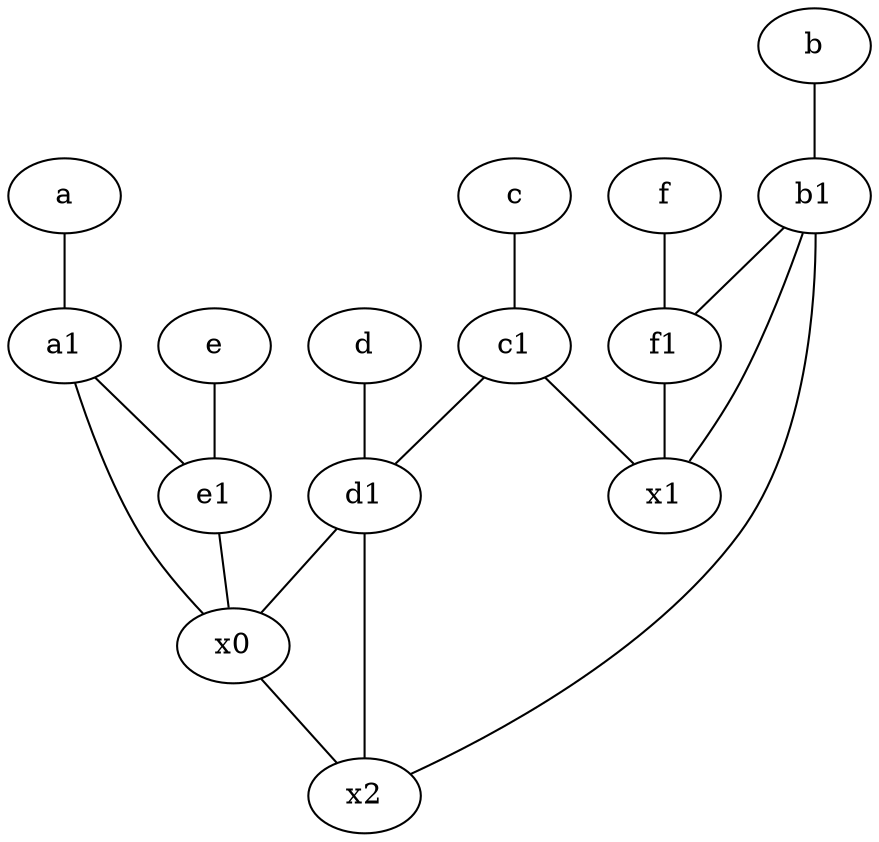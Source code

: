 graph {
	node [labelfontsize=50]
	c1 [labelfontsize=50 pos="4.5,3!"]
	x0 [labelfontsize=50]
	a [labelfontsize=50 pos="8,2!"]
	e1 [labelfontsize=50 pos="7,7!"]
	a1 [labelfontsize=50 pos="8,3!"]
	f [labelfontsize=50 pos="3,9!"]
	d1 [labelfontsize=50 pos="3,5!"]
	c [labelfontsize=50 pos="4.5,2!"]
	x1 [labelfontsize=50]
	e [labelfontsize=50 pos="7,9!"]
	x2 [labelfontsize=50]
	b1 [labelfontsize=50 pos="9,4!"]
	b [labelfontsize=50 pos="10,4!"]
	f1 [labelfontsize=50 pos="3,8!"]
	d [labelfontsize=50 pos="2,5!"]
	c -- c1
	d -- d1
	d1 -- x0
	a1 -- e1
	e -- e1
	d1 -- x2
	b1 -- x1
	e1 -- x0
	a -- a1
	x0 -- x2
	b1 -- x2
	f1 -- x1
	c1 -- d1
	f -- f1
	b -- b1
	b1 -- f1
	a1 -- x0
	c1 -- x1
}
